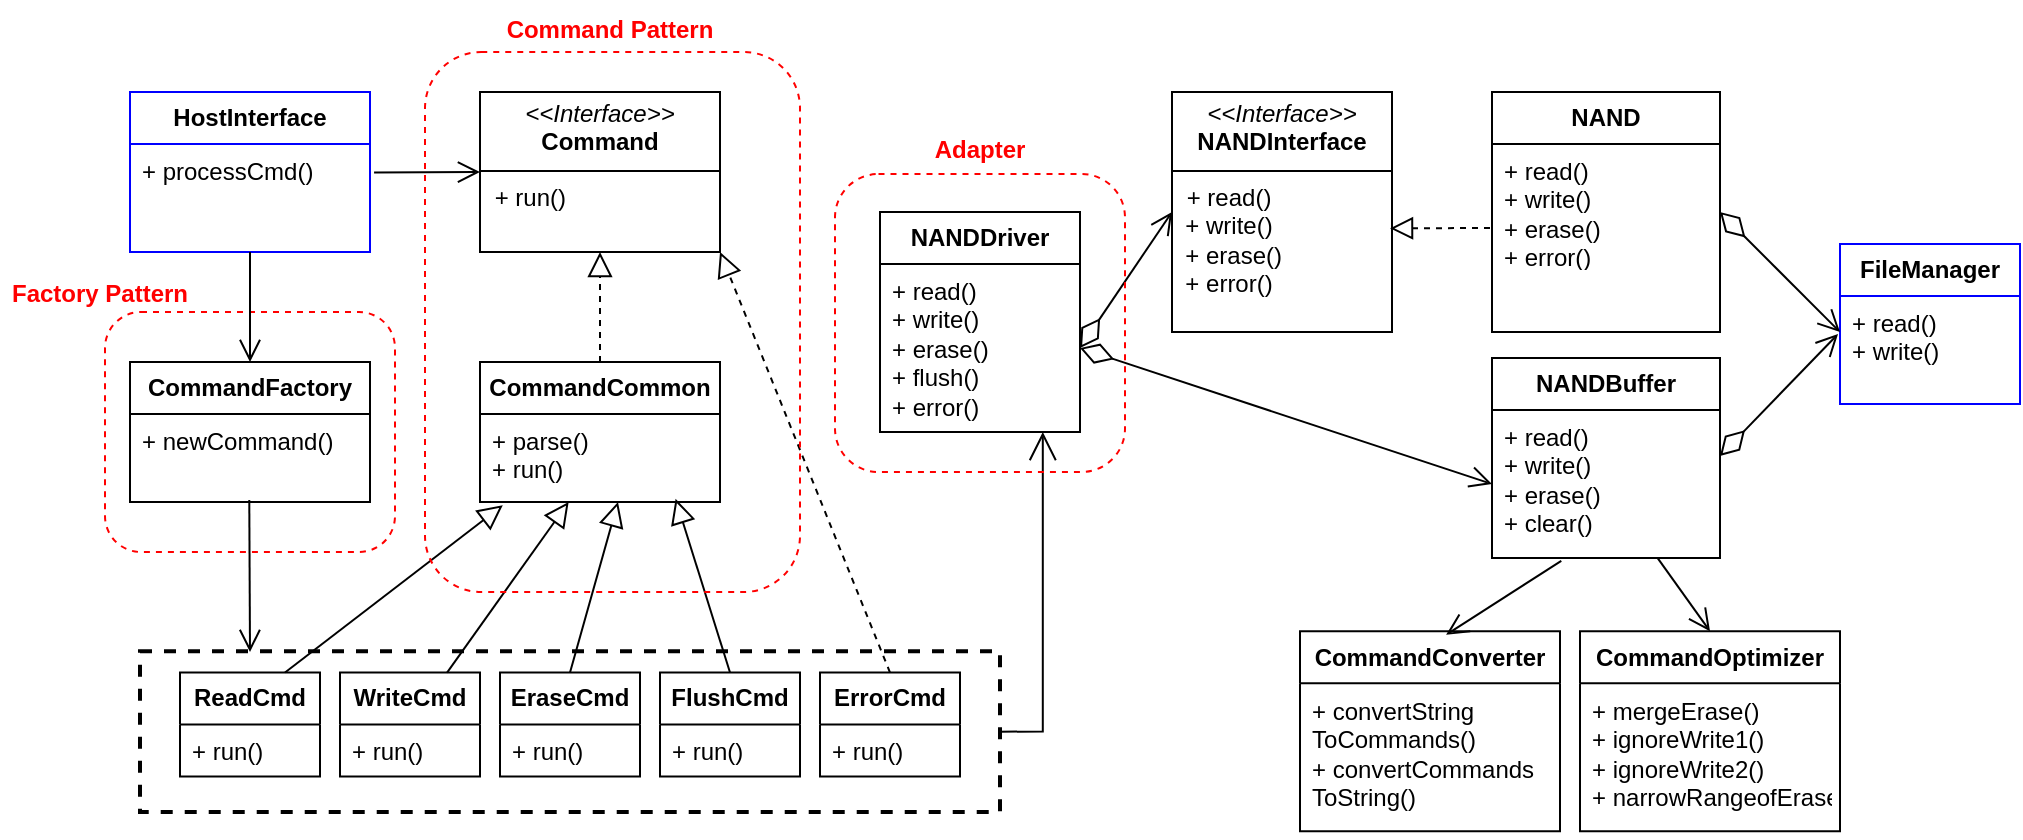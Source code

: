 <mxfile version="24.6.4" type="device">
  <diagram id="C5RBs43oDa-KdzZeNtuy" name="Page-1">
    <mxGraphModel dx="1961" dy="665" grid="1" gridSize="10" guides="1" tooltips="1" connect="1" arrows="1" fold="1" page="1" pageScale="1" pageWidth="827" pageHeight="1169" math="0" shadow="0">
      <root>
        <mxCell id="WIyWlLk6GJQsqaUBKTNV-0" />
        <mxCell id="WIyWlLk6GJQsqaUBKTNV-1" parent="WIyWlLk6GJQsqaUBKTNV-0" />
        <mxCell id="1gWCoUQMe07EInOn0gaI-81" value="" style="rounded=1;whiteSpace=wrap;html=1;fillColor=none;strokeColor=#FF0000;dashed=1;" vertex="1" parent="WIyWlLk6GJQsqaUBKTNV-1">
          <mxGeometry x="-187.5" y="510" width="145" height="120" as="geometry" />
        </mxCell>
        <mxCell id="1gWCoUQMe07EInOn0gaI-59" value="" style="rounded=0;whiteSpace=wrap;html=1;fillColor=none;dashed=1;strokeColor=#000000;strokeWidth=2;" vertex="1" parent="WIyWlLk6GJQsqaUBKTNV-1">
          <mxGeometry x="-170" y="679.64" width="430" height="80.36" as="geometry" />
        </mxCell>
        <mxCell id="1gWCoUQMe07EInOn0gaI-2" value="&lt;b&gt;HostInterface&lt;/b&gt;" style="swimlane;fontStyle=0;childLayout=stackLayout;horizontal=1;startSize=26;fillColor=none;horizontalStack=0;resizeParent=1;resizeParentMax=0;resizeLast=0;collapsible=1;marginBottom=0;whiteSpace=wrap;html=1;strokeColor=#0000FF;" vertex="1" parent="WIyWlLk6GJQsqaUBKTNV-1">
          <mxGeometry x="-175" y="400" width="120" height="80" as="geometry" />
        </mxCell>
        <mxCell id="1gWCoUQMe07EInOn0gaI-3" value="+ processCmd()" style="text;strokeColor=#0000FF;fillColor=none;align=left;verticalAlign=top;spacingLeft=4;spacingRight=4;overflow=hidden;rotatable=0;points=[[0,0.5],[1,0.5]];portConstraint=eastwest;whiteSpace=wrap;html=1;" vertex="1" parent="1gWCoUQMe07EInOn0gaI-2">
          <mxGeometry y="26" width="120" height="54" as="geometry" />
        </mxCell>
        <mxCell id="1gWCoUQMe07EInOn0gaI-7" value="&lt;b&gt;CommandFactory&lt;/b&gt;" style="swimlane;fontStyle=0;childLayout=stackLayout;horizontal=1;startSize=26;fillColor=none;horizontalStack=0;resizeParent=1;resizeParentMax=0;resizeLast=0;collapsible=1;marginBottom=0;whiteSpace=wrap;html=1;" vertex="1" parent="WIyWlLk6GJQsqaUBKTNV-1">
          <mxGeometry x="-175" y="535" width="120" height="70" as="geometry" />
        </mxCell>
        <mxCell id="1gWCoUQMe07EInOn0gaI-8" value="+ newCommand()" style="text;strokeColor=none;fillColor=none;align=left;verticalAlign=top;spacingLeft=4;spacingRight=4;overflow=hidden;rotatable=0;points=[[0,0.5],[1,0.5]];portConstraint=eastwest;whiteSpace=wrap;html=1;" vertex="1" parent="1gWCoUQMe07EInOn0gaI-7">
          <mxGeometry y="26" width="120" height="44" as="geometry" />
        </mxCell>
        <mxCell id="1gWCoUQMe07EInOn0gaI-10" value="&lt;p style=&quot;margin:0px;margin-top:4px;text-align:center;&quot;&gt;&lt;i&gt;&amp;lt;&amp;lt;Interface&amp;gt;&amp;gt;&lt;/i&gt;&lt;br&gt;&lt;b&gt;Command&lt;/b&gt;&lt;/p&gt;&lt;hr size=&quot;1&quot; style=&quot;border-style:solid;&quot;&gt;&lt;p style=&quot;margin:0px;margin-left:4px;&quot;&gt;&lt;span style=&quot;background-color: initial;&quot;&gt;&amp;nbsp;+ run()&lt;/span&gt;&lt;br&gt;&lt;/p&gt;" style="verticalAlign=top;align=left;overflow=fill;html=1;whiteSpace=wrap;" vertex="1" parent="WIyWlLk6GJQsqaUBKTNV-1">
          <mxGeometry y="400" width="120" height="80" as="geometry" />
        </mxCell>
        <mxCell id="1gWCoUQMe07EInOn0gaI-11" value="&lt;b&gt;ReadCmd&lt;/b&gt;" style="swimlane;fontStyle=0;childLayout=stackLayout;horizontal=1;startSize=26;fillColor=none;horizontalStack=0;resizeParent=1;resizeParentMax=0;resizeLast=0;collapsible=1;marginBottom=0;whiteSpace=wrap;html=1;" vertex="1" parent="WIyWlLk6GJQsqaUBKTNV-1">
          <mxGeometry x="-150" y="690.28" width="70" height="52" as="geometry" />
        </mxCell>
        <mxCell id="1gWCoUQMe07EInOn0gaI-12" value="+ run()" style="text;strokeColor=none;fillColor=none;align=left;verticalAlign=top;spacingLeft=4;spacingRight=4;overflow=hidden;rotatable=0;points=[[0,0.5],[1,0.5]];portConstraint=eastwest;whiteSpace=wrap;html=1;" vertex="1" parent="1gWCoUQMe07EInOn0gaI-11">
          <mxGeometry y="26" width="70" height="26" as="geometry" />
        </mxCell>
        <mxCell id="1gWCoUQMe07EInOn0gaI-15" value="&lt;b&gt;WriteCmd&lt;/b&gt;" style="swimlane;fontStyle=0;childLayout=stackLayout;horizontal=1;startSize=26;fillColor=none;horizontalStack=0;resizeParent=1;resizeParentMax=0;resizeLast=0;collapsible=1;marginBottom=0;whiteSpace=wrap;html=1;" vertex="1" parent="WIyWlLk6GJQsqaUBKTNV-1">
          <mxGeometry x="-70" y="690.28" width="70" height="52" as="geometry" />
        </mxCell>
        <mxCell id="1gWCoUQMe07EInOn0gaI-16" value="+ run()" style="text;strokeColor=none;fillColor=none;align=left;verticalAlign=top;spacingLeft=4;spacingRight=4;overflow=hidden;rotatable=0;points=[[0,0.5],[1,0.5]];portConstraint=eastwest;whiteSpace=wrap;html=1;" vertex="1" parent="1gWCoUQMe07EInOn0gaI-15">
          <mxGeometry y="26" width="70" height="26" as="geometry" />
        </mxCell>
        <mxCell id="1gWCoUQMe07EInOn0gaI-17" value="&lt;b&gt;EraseCmd&lt;/b&gt;" style="swimlane;fontStyle=0;childLayout=stackLayout;horizontal=1;startSize=26;fillColor=none;horizontalStack=0;resizeParent=1;resizeParentMax=0;resizeLast=0;collapsible=1;marginBottom=0;whiteSpace=wrap;html=1;" vertex="1" parent="WIyWlLk6GJQsqaUBKTNV-1">
          <mxGeometry x="10" y="690.28" width="70" height="52" as="geometry" />
        </mxCell>
        <mxCell id="1gWCoUQMe07EInOn0gaI-18" value="+ run()" style="text;strokeColor=none;fillColor=none;align=left;verticalAlign=top;spacingLeft=4;spacingRight=4;overflow=hidden;rotatable=0;points=[[0,0.5],[1,0.5]];portConstraint=eastwest;whiteSpace=wrap;html=1;" vertex="1" parent="1gWCoUQMe07EInOn0gaI-17">
          <mxGeometry y="26" width="70" height="26" as="geometry" />
        </mxCell>
        <mxCell id="1gWCoUQMe07EInOn0gaI-19" value="&lt;b&gt;FlushCmd&lt;/b&gt;" style="swimlane;fontStyle=0;childLayout=stackLayout;horizontal=1;startSize=26;fillColor=none;horizontalStack=0;resizeParent=1;resizeParentMax=0;resizeLast=0;collapsible=1;marginBottom=0;whiteSpace=wrap;html=1;" vertex="1" parent="WIyWlLk6GJQsqaUBKTNV-1">
          <mxGeometry x="90" y="690.28" width="70" height="52" as="geometry" />
        </mxCell>
        <mxCell id="1gWCoUQMe07EInOn0gaI-20" value="+ run()" style="text;strokeColor=none;fillColor=none;align=left;verticalAlign=top;spacingLeft=4;spacingRight=4;overflow=hidden;rotatable=0;points=[[0,0.5],[1,0.5]];portConstraint=eastwest;whiteSpace=wrap;html=1;" vertex="1" parent="1gWCoUQMe07EInOn0gaI-19">
          <mxGeometry y="26" width="70" height="26" as="geometry" />
        </mxCell>
        <mxCell id="1gWCoUQMe07EInOn0gaI-21" value="&lt;b&gt;ErrorCmd&lt;/b&gt;" style="swimlane;fontStyle=0;childLayout=stackLayout;horizontal=1;startSize=26;fillColor=none;horizontalStack=0;resizeParent=1;resizeParentMax=0;resizeLast=0;collapsible=1;marginBottom=0;whiteSpace=wrap;html=1;" vertex="1" parent="WIyWlLk6GJQsqaUBKTNV-1">
          <mxGeometry x="170" y="690.28" width="70" height="52" as="geometry" />
        </mxCell>
        <mxCell id="1gWCoUQMe07EInOn0gaI-22" value="+ run()" style="text;strokeColor=none;fillColor=none;align=left;verticalAlign=top;spacingLeft=4;spacingRight=4;overflow=hidden;rotatable=0;points=[[0,0.5],[1,0.5]];portConstraint=eastwest;whiteSpace=wrap;html=1;" vertex="1" parent="1gWCoUQMe07EInOn0gaI-21">
          <mxGeometry y="26" width="70" height="26" as="geometry" />
        </mxCell>
        <mxCell id="1gWCoUQMe07EInOn0gaI-23" value="&lt;b&gt;NANDDriver&lt;/b&gt;" style="swimlane;fontStyle=0;childLayout=stackLayout;horizontal=1;startSize=26;fillColor=none;horizontalStack=0;resizeParent=1;resizeParentMax=0;resizeLast=0;collapsible=1;marginBottom=0;whiteSpace=wrap;html=1;" vertex="1" parent="WIyWlLk6GJQsqaUBKTNV-1">
          <mxGeometry x="200" y="460" width="100" height="110" as="geometry" />
        </mxCell>
        <mxCell id="1gWCoUQMe07EInOn0gaI-24" value="+ read()&lt;div&gt;+ write()&lt;/div&gt;&lt;div&gt;+ erase()&lt;div&gt;+ flush()&lt;/div&gt;&lt;/div&gt;&lt;div&gt;+ error()&lt;br&gt;&lt;/div&gt;" style="text;strokeColor=none;fillColor=none;align=left;verticalAlign=top;spacingLeft=4;spacingRight=4;overflow=hidden;rotatable=0;points=[[0,0.5],[1,0.5]];portConstraint=eastwest;whiteSpace=wrap;html=1;" vertex="1" parent="1gWCoUQMe07EInOn0gaI-23">
          <mxGeometry y="26" width="100" height="84" as="geometry" />
        </mxCell>
        <mxCell id="1gWCoUQMe07EInOn0gaI-25" value="&lt;p style=&quot;margin:0px;margin-top:4px;text-align:center;&quot;&gt;&lt;i&gt;&amp;lt;&amp;lt;Interface&amp;gt;&amp;gt;&lt;/i&gt;&lt;br&gt;&lt;b&gt;NANDInterface&lt;/b&gt;&lt;/p&gt;&lt;hr size=&quot;1&quot; style=&quot;border-style:solid;&quot;&gt;&lt;p style=&quot;margin:0px;margin-left:4px;&quot;&gt;&lt;span style=&quot;background-color: initial;&quot;&gt;&amp;nbsp;&lt;/span&gt;&lt;span style=&quot;background-color: initial;&quot;&gt;+ read()&lt;/span&gt;&lt;br&gt;&lt;/p&gt;&lt;div&gt;&amp;nbsp; + write()&lt;/div&gt;&lt;div&gt;&amp;nbsp; + erase()&lt;div&gt;&amp;nbsp;&lt;span style=&quot;background-color: initial;&quot;&gt;&amp;nbsp;+ error()&lt;/span&gt;&lt;/div&gt;&lt;/div&gt;" style="verticalAlign=top;align=left;overflow=fill;html=1;whiteSpace=wrap;" vertex="1" parent="WIyWlLk6GJQsqaUBKTNV-1">
          <mxGeometry x="346" y="400" width="110" height="120" as="geometry" />
        </mxCell>
        <mxCell id="1gWCoUQMe07EInOn0gaI-26" value="&lt;b&gt;NAND&lt;/b&gt;" style="swimlane;fontStyle=0;childLayout=stackLayout;horizontal=1;startSize=26;fillColor=none;horizontalStack=0;resizeParent=1;resizeParentMax=0;resizeLast=0;collapsible=1;marginBottom=0;whiteSpace=wrap;html=1;" vertex="1" parent="WIyWlLk6GJQsqaUBKTNV-1">
          <mxGeometry x="506" y="400" width="114" height="120" as="geometry" />
        </mxCell>
        <mxCell id="1gWCoUQMe07EInOn0gaI-28" value="&lt;b&gt;NANDBuffer&lt;/b&gt;" style="swimlane;fontStyle=0;childLayout=stackLayout;horizontal=1;startSize=26;fillColor=none;horizontalStack=0;resizeParent=1;resizeParentMax=0;resizeLast=0;collapsible=1;marginBottom=0;whiteSpace=wrap;html=1;" vertex="1" parent="WIyWlLk6GJQsqaUBKTNV-1">
          <mxGeometry x="506" y="533" width="114" height="100" as="geometry" />
        </mxCell>
        <mxCell id="1gWCoUQMe07EInOn0gaI-29" value="+ read()&lt;div&gt;+ write()&lt;/div&gt;&lt;div&gt;+ erase()&lt;div&gt;&lt;span style=&quot;background-color: initial;&quot;&gt;+ clear()&lt;/span&gt;&lt;/div&gt;&lt;/div&gt;" style="text;strokeColor=none;fillColor=none;align=left;verticalAlign=top;spacingLeft=4;spacingRight=4;overflow=hidden;rotatable=0;points=[[0,0.5],[1,0.5]];portConstraint=eastwest;whiteSpace=wrap;html=1;" vertex="1" parent="1gWCoUQMe07EInOn0gaI-28">
          <mxGeometry y="26" width="114" height="74" as="geometry" />
        </mxCell>
        <mxCell id="1gWCoUQMe07EInOn0gaI-30" value="&lt;b&gt;FileManager&lt;/b&gt;" style="swimlane;fontStyle=0;childLayout=stackLayout;horizontal=1;startSize=26;fillColor=none;horizontalStack=0;resizeParent=1;resizeParentMax=0;resizeLast=0;collapsible=1;marginBottom=0;whiteSpace=wrap;html=1;strokeColor=#0000FF;" vertex="1" parent="WIyWlLk6GJQsqaUBKTNV-1">
          <mxGeometry x="680" y="476" width="90" height="80" as="geometry" />
        </mxCell>
        <mxCell id="1gWCoUQMe07EInOn0gaI-31" value="+ read()&lt;div&gt;+ write()&lt;/div&gt;" style="text;strokeColor=#0000FF;fillColor=none;align=left;verticalAlign=top;spacingLeft=4;spacingRight=4;overflow=hidden;rotatable=0;points=[[0,0.5],[1,0.5]];portConstraint=eastwest;whiteSpace=wrap;html=1;" vertex="1" parent="1gWCoUQMe07EInOn0gaI-30">
          <mxGeometry y="26" width="90" height="54" as="geometry" />
        </mxCell>
        <mxCell id="1gWCoUQMe07EInOn0gaI-35" value="" style="endArrow=block;endFill=0;endSize=10;html=1;rounded=0;exitX=0.75;exitY=0;exitDx=0;exitDy=0;entryX=0.095;entryY=1.036;entryDx=0;entryDy=0;entryPerimeter=0;" edge="1" parent="WIyWlLk6GJQsqaUBKTNV-1" source="1gWCoUQMe07EInOn0gaI-11" target="1gWCoUQMe07EInOn0gaI-56">
          <mxGeometry width="160" relative="1" as="geometry">
            <mxPoint x="-220" y="760.28" as="sourcePoint" />
            <mxPoint x="-30" y="650.28" as="targetPoint" />
          </mxGeometry>
        </mxCell>
        <mxCell id="1gWCoUQMe07EInOn0gaI-36" value="" style="endArrow=block;endFill=0;endSize=10;html=1;rounded=0;" edge="1" parent="WIyWlLk6GJQsqaUBKTNV-1" source="1gWCoUQMe07EInOn0gaI-15" target="1gWCoUQMe07EInOn0gaI-56">
          <mxGeometry width="160" relative="1" as="geometry">
            <mxPoint x="-140" y="700.28" as="sourcePoint" />
            <mxPoint x="-7.2" y="649.64" as="targetPoint" />
          </mxGeometry>
        </mxCell>
        <mxCell id="1gWCoUQMe07EInOn0gaI-37" value="" style="endArrow=block;endFill=0;endSize=10;html=1;rounded=0;exitX=0.5;exitY=0;exitDx=0;exitDy=0;entryX=0.575;entryY=1;entryDx=0;entryDy=0;entryPerimeter=0;" edge="1" parent="WIyWlLk6GJQsqaUBKTNV-1" source="1gWCoUQMe07EInOn0gaI-17" target="1gWCoUQMe07EInOn0gaI-56">
          <mxGeometry width="160" relative="1" as="geometry">
            <mxPoint x="-130" y="710.28" as="sourcePoint" />
            <mxPoint x="36" y="607" as="targetPoint" />
          </mxGeometry>
        </mxCell>
        <mxCell id="1gWCoUQMe07EInOn0gaI-38" value="" style="endArrow=block;endFill=0;endSize=10;html=1;rounded=0;exitX=0.5;exitY=0;exitDx=0;exitDy=0;entryX=0.815;entryY=0.964;entryDx=0;entryDy=0;entryPerimeter=0;" edge="1" parent="WIyWlLk6GJQsqaUBKTNV-1" source="1gWCoUQMe07EInOn0gaI-19" target="1gWCoUQMe07EInOn0gaI-56">
          <mxGeometry width="160" relative="1" as="geometry">
            <mxPoint x="-120" y="720.28" as="sourcePoint" />
            <mxPoint x="89" y="650.64" as="targetPoint" />
          </mxGeometry>
        </mxCell>
        <mxCell id="1gWCoUQMe07EInOn0gaI-39" value="" style="endArrow=block;dashed=1;endFill=0;endSize=10;html=1;rounded=0;exitX=0.5;exitY=0;exitDx=0;exitDy=0;entryX=1;entryY=1;entryDx=0;entryDy=0;" edge="1" parent="WIyWlLk6GJQsqaUBKTNV-1" source="1gWCoUQMe07EInOn0gaI-21" target="1gWCoUQMe07EInOn0gaI-10">
          <mxGeometry width="160" relative="1" as="geometry">
            <mxPoint x="-110" y="750.28" as="sourcePoint" />
            <mxPoint x="90" y="670.28" as="targetPoint" />
          </mxGeometry>
        </mxCell>
        <mxCell id="1gWCoUQMe07EInOn0gaI-44" value="" style="endArrow=open;endFill=1;endSize=12;html=1;rounded=0;entryX=0.814;entryY=1;entryDx=0;entryDy=0;entryPerimeter=0;edgeStyle=orthogonalEdgeStyle;exitX=1;exitY=0.5;exitDx=0;exitDy=0;" edge="1" parent="WIyWlLk6GJQsqaUBKTNV-1" source="1gWCoUQMe07EInOn0gaI-59" target="1gWCoUQMe07EInOn0gaI-24">
          <mxGeometry width="160" relative="1" as="geometry">
            <mxPoint x="216" y="720" as="sourcePoint" />
            <mxPoint x="246" y="615" as="targetPoint" />
            <Array as="points">
              <mxPoint x="281" y="720" />
            </Array>
          </mxGeometry>
        </mxCell>
        <mxCell id="1gWCoUQMe07EInOn0gaI-51" value="" style="endArrow=diamondThin;endFill=0;endSize=15;html=1;rounded=0;entryX=1;entryY=0.5;entryDx=0;entryDy=0;exitX=0;exitY=0.5;exitDx=0;exitDy=0;startArrow=open;startFill=0;targetPerimeterSpacing=0;startSize=9;" edge="1" parent="WIyWlLk6GJQsqaUBKTNV-1" source="1gWCoUQMe07EInOn0gaI-29" target="1gWCoUQMe07EInOn0gaI-24">
          <mxGeometry width="160" relative="1" as="geometry">
            <mxPoint x="302" y="458" as="sourcePoint" />
            <mxPoint x="352" y="446" as="targetPoint" />
          </mxGeometry>
        </mxCell>
        <mxCell id="1gWCoUQMe07EInOn0gaI-52" value="" style="endArrow=diamondThin;endFill=0;endSize=15;html=1;rounded=0;exitX=0;exitY=0.5;exitDx=0;exitDy=0;startArrow=open;startFill=0;entryX=1;entryY=0.5;entryDx=0;entryDy=0;startSize=9;" edge="1" parent="WIyWlLk6GJQsqaUBKTNV-1" source="1gWCoUQMe07EInOn0gaI-25" target="1gWCoUQMe07EInOn0gaI-24">
          <mxGeometry width="160" relative="1" as="geometry">
            <mxPoint x="312" y="456" as="sourcePoint" />
            <mxPoint x="482" y="455" as="targetPoint" />
          </mxGeometry>
        </mxCell>
        <mxCell id="1gWCoUQMe07EInOn0gaI-54" value="" style="endArrow=block;dashed=1;endFill=0;endSize=9;html=1;rounded=0;entryX=0.991;entryY=0.568;entryDx=0;entryDy=0;entryPerimeter=0;" edge="1" parent="WIyWlLk6GJQsqaUBKTNV-1" target="1gWCoUQMe07EInOn0gaI-25">
          <mxGeometry width="160" relative="1" as="geometry">
            <mxPoint x="505" y="468" as="sourcePoint" />
            <mxPoint x="460" y="470" as="targetPoint" />
          </mxGeometry>
        </mxCell>
        <mxCell id="1gWCoUQMe07EInOn0gaI-55" value="&lt;b&gt;CommandCommon&lt;/b&gt;" style="swimlane;fontStyle=0;childLayout=stackLayout;horizontal=1;startSize=26;fillColor=none;horizontalStack=0;resizeParent=1;resizeParentMax=0;resizeLast=0;collapsible=1;marginBottom=0;whiteSpace=wrap;html=1;" vertex="1" parent="WIyWlLk6GJQsqaUBKTNV-1">
          <mxGeometry y="535" width="120" height="70" as="geometry" />
        </mxCell>
        <mxCell id="1gWCoUQMe07EInOn0gaI-56" value="+ parse()&lt;div&gt;+ run()&lt;br&gt;&lt;/div&gt;" style="text;strokeColor=none;fillColor=none;align=left;verticalAlign=top;spacingLeft=4;spacingRight=4;overflow=hidden;rotatable=0;points=[[0,0.5],[1,0.5]];portConstraint=eastwest;whiteSpace=wrap;html=1;" vertex="1" parent="1gWCoUQMe07EInOn0gaI-55">
          <mxGeometry y="26" width="120" height="44" as="geometry" />
        </mxCell>
        <mxCell id="1gWCoUQMe07EInOn0gaI-57" value="" style="endArrow=block;dashed=1;endFill=0;endSize=10;html=1;rounded=0;exitX=0.5;exitY=0;exitDx=0;exitDy=0;entryX=0.5;entryY=1;entryDx=0;entryDy=0;" edge="1" parent="WIyWlLk6GJQsqaUBKTNV-1" source="1gWCoUQMe07EInOn0gaI-55" target="1gWCoUQMe07EInOn0gaI-10">
          <mxGeometry width="160" relative="1" as="geometry">
            <mxPoint x="70" y="720.64" as="sourcePoint" />
            <mxPoint x="70" y="680.28" as="targetPoint" />
          </mxGeometry>
        </mxCell>
        <mxCell id="1gWCoUQMe07EInOn0gaI-61" value="" style="endArrow=open;endFill=1;endSize=9;html=1;rounded=0;exitX=0.497;exitY=0.977;exitDx=0;exitDy=0;exitPerimeter=0;" edge="1" parent="WIyWlLk6GJQsqaUBKTNV-1" source="1gWCoUQMe07EInOn0gaI-8">
          <mxGeometry width="160" relative="1" as="geometry">
            <mxPoint x="-180" y="649.64" as="sourcePoint" />
            <mxPoint x="-115" y="680" as="targetPoint" />
          </mxGeometry>
        </mxCell>
        <mxCell id="1gWCoUQMe07EInOn0gaI-63" value="" style="endArrow=open;endFill=1;endSize=9;html=1;rounded=0;entryX=0;entryY=0.5;entryDx=0;entryDy=0;exitX=1.017;exitY=0.263;exitDx=0;exitDy=0;exitPerimeter=0;" edge="1" parent="WIyWlLk6GJQsqaUBKTNV-1" source="1gWCoUQMe07EInOn0gaI-3" target="1gWCoUQMe07EInOn0gaI-10">
          <mxGeometry width="160" relative="1" as="geometry">
            <mxPoint x="-50" y="440" as="sourcePoint" />
            <mxPoint x="-30" y="440" as="targetPoint" />
          </mxGeometry>
        </mxCell>
        <mxCell id="1gWCoUQMe07EInOn0gaI-64" value="" style="endArrow=open;endFill=1;endSize=9;html=1;rounded=0;entryX=0.5;entryY=0;entryDx=0;entryDy=0;" edge="1" parent="WIyWlLk6GJQsqaUBKTNV-1" source="1gWCoUQMe07EInOn0gaI-3" target="1gWCoUQMe07EInOn0gaI-7">
          <mxGeometry width="160" relative="1" as="geometry">
            <mxPoint x="-115" y="495" as="sourcePoint" />
            <mxPoint x="75" y="467" as="targetPoint" />
          </mxGeometry>
        </mxCell>
        <mxCell id="1gWCoUQMe07EInOn0gaI-27" value="+ read()&lt;div&gt;+ write()&lt;/div&gt;&lt;div&gt;+ erase()&lt;div&gt;&lt;span style=&quot;background-color: initial;&quot;&gt;+ error()&lt;/span&gt;&lt;br&gt;&lt;/div&gt;&lt;/div&gt;" style="text;strokeColor=none;fillColor=none;align=left;verticalAlign=top;spacingLeft=4;spacingRight=4;overflow=hidden;rotatable=0;points=[[0,0.5],[1,0.5]];portConstraint=eastwest;whiteSpace=wrap;html=1;" vertex="1" parent="WIyWlLk6GJQsqaUBKTNV-1">
          <mxGeometry x="506" y="426" width="90" height="60" as="geometry" />
        </mxCell>
        <mxCell id="1gWCoUQMe07EInOn0gaI-72" value="&lt;b&gt;CommandOptimizer&lt;/b&gt;" style="swimlane;fontStyle=0;childLayout=stackLayout;horizontal=1;startSize=26;fillColor=none;horizontalStack=0;resizeParent=1;resizeParentMax=0;resizeLast=0;collapsible=1;marginBottom=0;whiteSpace=wrap;html=1;" vertex="1" parent="WIyWlLk6GJQsqaUBKTNV-1">
          <mxGeometry x="550" y="669.63" width="130" height="100" as="geometry" />
        </mxCell>
        <mxCell id="1gWCoUQMe07EInOn0gaI-73" value="+ mergeErase()&lt;div&gt;+ ignoreWrite1()&lt;/div&gt;&lt;div&gt;+ ignoreWrite2()&lt;br&gt;&lt;/div&gt;&lt;div&gt;+&amp;nbsp;narrowRangeofErase&lt;/div&gt;" style="text;strokeColor=none;fillColor=none;align=left;verticalAlign=top;spacingLeft=4;spacingRight=4;overflow=hidden;rotatable=0;points=[[0,0.5],[1,0.5]];portConstraint=eastwest;whiteSpace=wrap;html=1;" vertex="1" parent="1gWCoUQMe07EInOn0gaI-72">
          <mxGeometry y="26" width="130" height="74" as="geometry" />
        </mxCell>
        <mxCell id="1gWCoUQMe07EInOn0gaI-75" value="" style="endArrow=diamondThin;endFill=0;endSize=15;html=1;rounded=0;startArrow=open;startFill=0;startSize=9;exitX=-0.011;exitY=0.352;exitDx=0;exitDy=0;exitPerimeter=0;" edge="1" parent="WIyWlLk6GJQsqaUBKTNV-1" source="1gWCoUQMe07EInOn0gaI-31">
          <mxGeometry width="160" relative="1" as="geometry">
            <mxPoint x="506" y="580" as="sourcePoint" />
            <mxPoint x="620" y="582" as="targetPoint" />
          </mxGeometry>
        </mxCell>
        <mxCell id="1gWCoUQMe07EInOn0gaI-77" value="" style="endArrow=open;endFill=1;endSize=9;html=1;rounded=0;entryX=0.5;entryY=0;entryDx=0;entryDy=0;exitX=0.725;exitY=0.997;exitDx=0;exitDy=0;exitPerimeter=0;startSize=9;" edge="1" parent="WIyWlLk6GJQsqaUBKTNV-1" source="1gWCoUQMe07EInOn0gaI-29" target="1gWCoUQMe07EInOn0gaI-72">
          <mxGeometry width="160" relative="1" as="geometry">
            <mxPoint x="656.576" y="641.036" as="sourcePoint" />
            <mxPoint x="485" y="679.63" as="targetPoint" />
          </mxGeometry>
        </mxCell>
        <mxCell id="1gWCoUQMe07EInOn0gaI-78" value="&lt;b&gt;CommandConverter&lt;/b&gt;" style="swimlane;fontStyle=0;childLayout=stackLayout;horizontal=1;startSize=26;fillColor=none;horizontalStack=0;resizeParent=1;resizeParentMax=0;resizeLast=0;collapsible=1;marginBottom=0;whiteSpace=wrap;html=1;" vertex="1" parent="WIyWlLk6GJQsqaUBKTNV-1">
          <mxGeometry x="410" y="669.63" width="130" height="100" as="geometry" />
        </mxCell>
        <mxCell id="1gWCoUQMe07EInOn0gaI-79" value="+ convertString&lt;div&gt;To&lt;span style=&quot;background-color: initial;&quot;&gt;Commands()&lt;/span&gt;&lt;div&gt;&lt;div&gt;+ convertCommands&lt;/div&gt;&lt;div&gt;ToString&lt;span style=&quot;background-color: initial;&quot;&gt;()&lt;/span&gt;&lt;/div&gt;&lt;/div&gt;&lt;/div&gt;" style="text;strokeColor=none;fillColor=none;align=left;verticalAlign=top;spacingLeft=4;spacingRight=4;overflow=hidden;rotatable=0;points=[[0,0.5],[1,0.5]];portConstraint=eastwest;whiteSpace=wrap;html=1;" vertex="1" parent="1gWCoUQMe07EInOn0gaI-78">
          <mxGeometry y="26" width="130" height="74" as="geometry" />
        </mxCell>
        <mxCell id="1gWCoUQMe07EInOn0gaI-80" value="" style="endArrow=open;endFill=1;endSize=9;html=1;rounded=0;entryX=0.562;entryY=0.018;entryDx=0;entryDy=0;exitX=0.304;exitY=1.019;exitDx=0;exitDy=0;exitPerimeter=0;entryPerimeter=0;startSize=9;" edge="1" parent="WIyWlLk6GJQsqaUBKTNV-1" source="1gWCoUQMe07EInOn0gaI-29" target="1gWCoUQMe07EInOn0gaI-78">
          <mxGeometry width="160" relative="1" as="geometry">
            <mxPoint x="644.15" y="640.0" as="sourcePoint" />
            <mxPoint x="625" y="679.63" as="targetPoint" />
          </mxGeometry>
        </mxCell>
        <mxCell id="1gWCoUQMe07EInOn0gaI-82" value="Factory Pattern" style="text;html=1;align=center;verticalAlign=middle;whiteSpace=wrap;rounded=0;fontColor=#FF0000;fontStyle=1" vertex="1" parent="WIyWlLk6GJQsqaUBKTNV-1">
          <mxGeometry x="-240" y="486" width="100" height="30" as="geometry" />
        </mxCell>
        <mxCell id="1gWCoUQMe07EInOn0gaI-83" value="" style="rounded=1;whiteSpace=wrap;html=1;fillColor=none;strokeColor=#FF0000;dashed=1;" vertex="1" parent="WIyWlLk6GJQsqaUBKTNV-1">
          <mxGeometry x="-27.5" y="380" width="187.5" height="270" as="geometry" />
        </mxCell>
        <mxCell id="1gWCoUQMe07EInOn0gaI-84" value="Command Pattern" style="text;html=1;align=center;verticalAlign=middle;whiteSpace=wrap;rounded=0;fontColor=#FF0000;fontStyle=1" vertex="1" parent="WIyWlLk6GJQsqaUBKTNV-1">
          <mxGeometry x="10" y="354" width="110" height="30" as="geometry" />
        </mxCell>
        <mxCell id="1gWCoUQMe07EInOn0gaI-85" value="" style="rounded=1;whiteSpace=wrap;html=1;fillColor=none;strokeColor=#FF0000;dashed=1;" vertex="1" parent="WIyWlLk6GJQsqaUBKTNV-1">
          <mxGeometry x="177.5" y="441" width="145" height="149" as="geometry" />
        </mxCell>
        <mxCell id="1gWCoUQMe07EInOn0gaI-86" value="Adapter" style="text;html=1;align=center;verticalAlign=middle;whiteSpace=wrap;rounded=0;fontColor=#FF0000;fontStyle=1" vertex="1" parent="WIyWlLk6GJQsqaUBKTNV-1">
          <mxGeometry x="200" y="414" width="100" height="30" as="geometry" />
        </mxCell>
        <mxCell id="1gWCoUQMe07EInOn0gaI-88" value="" style="endArrow=diamondThin;endFill=0;endSize=15;html=1;rounded=0;startArrow=open;startFill=0;startSize=9;" edge="1" parent="WIyWlLk6GJQsqaUBKTNV-1">
          <mxGeometry width="160" relative="1" as="geometry">
            <mxPoint x="680" y="520" as="sourcePoint" />
            <mxPoint x="620" y="460" as="targetPoint" />
          </mxGeometry>
        </mxCell>
      </root>
    </mxGraphModel>
  </diagram>
</mxfile>
